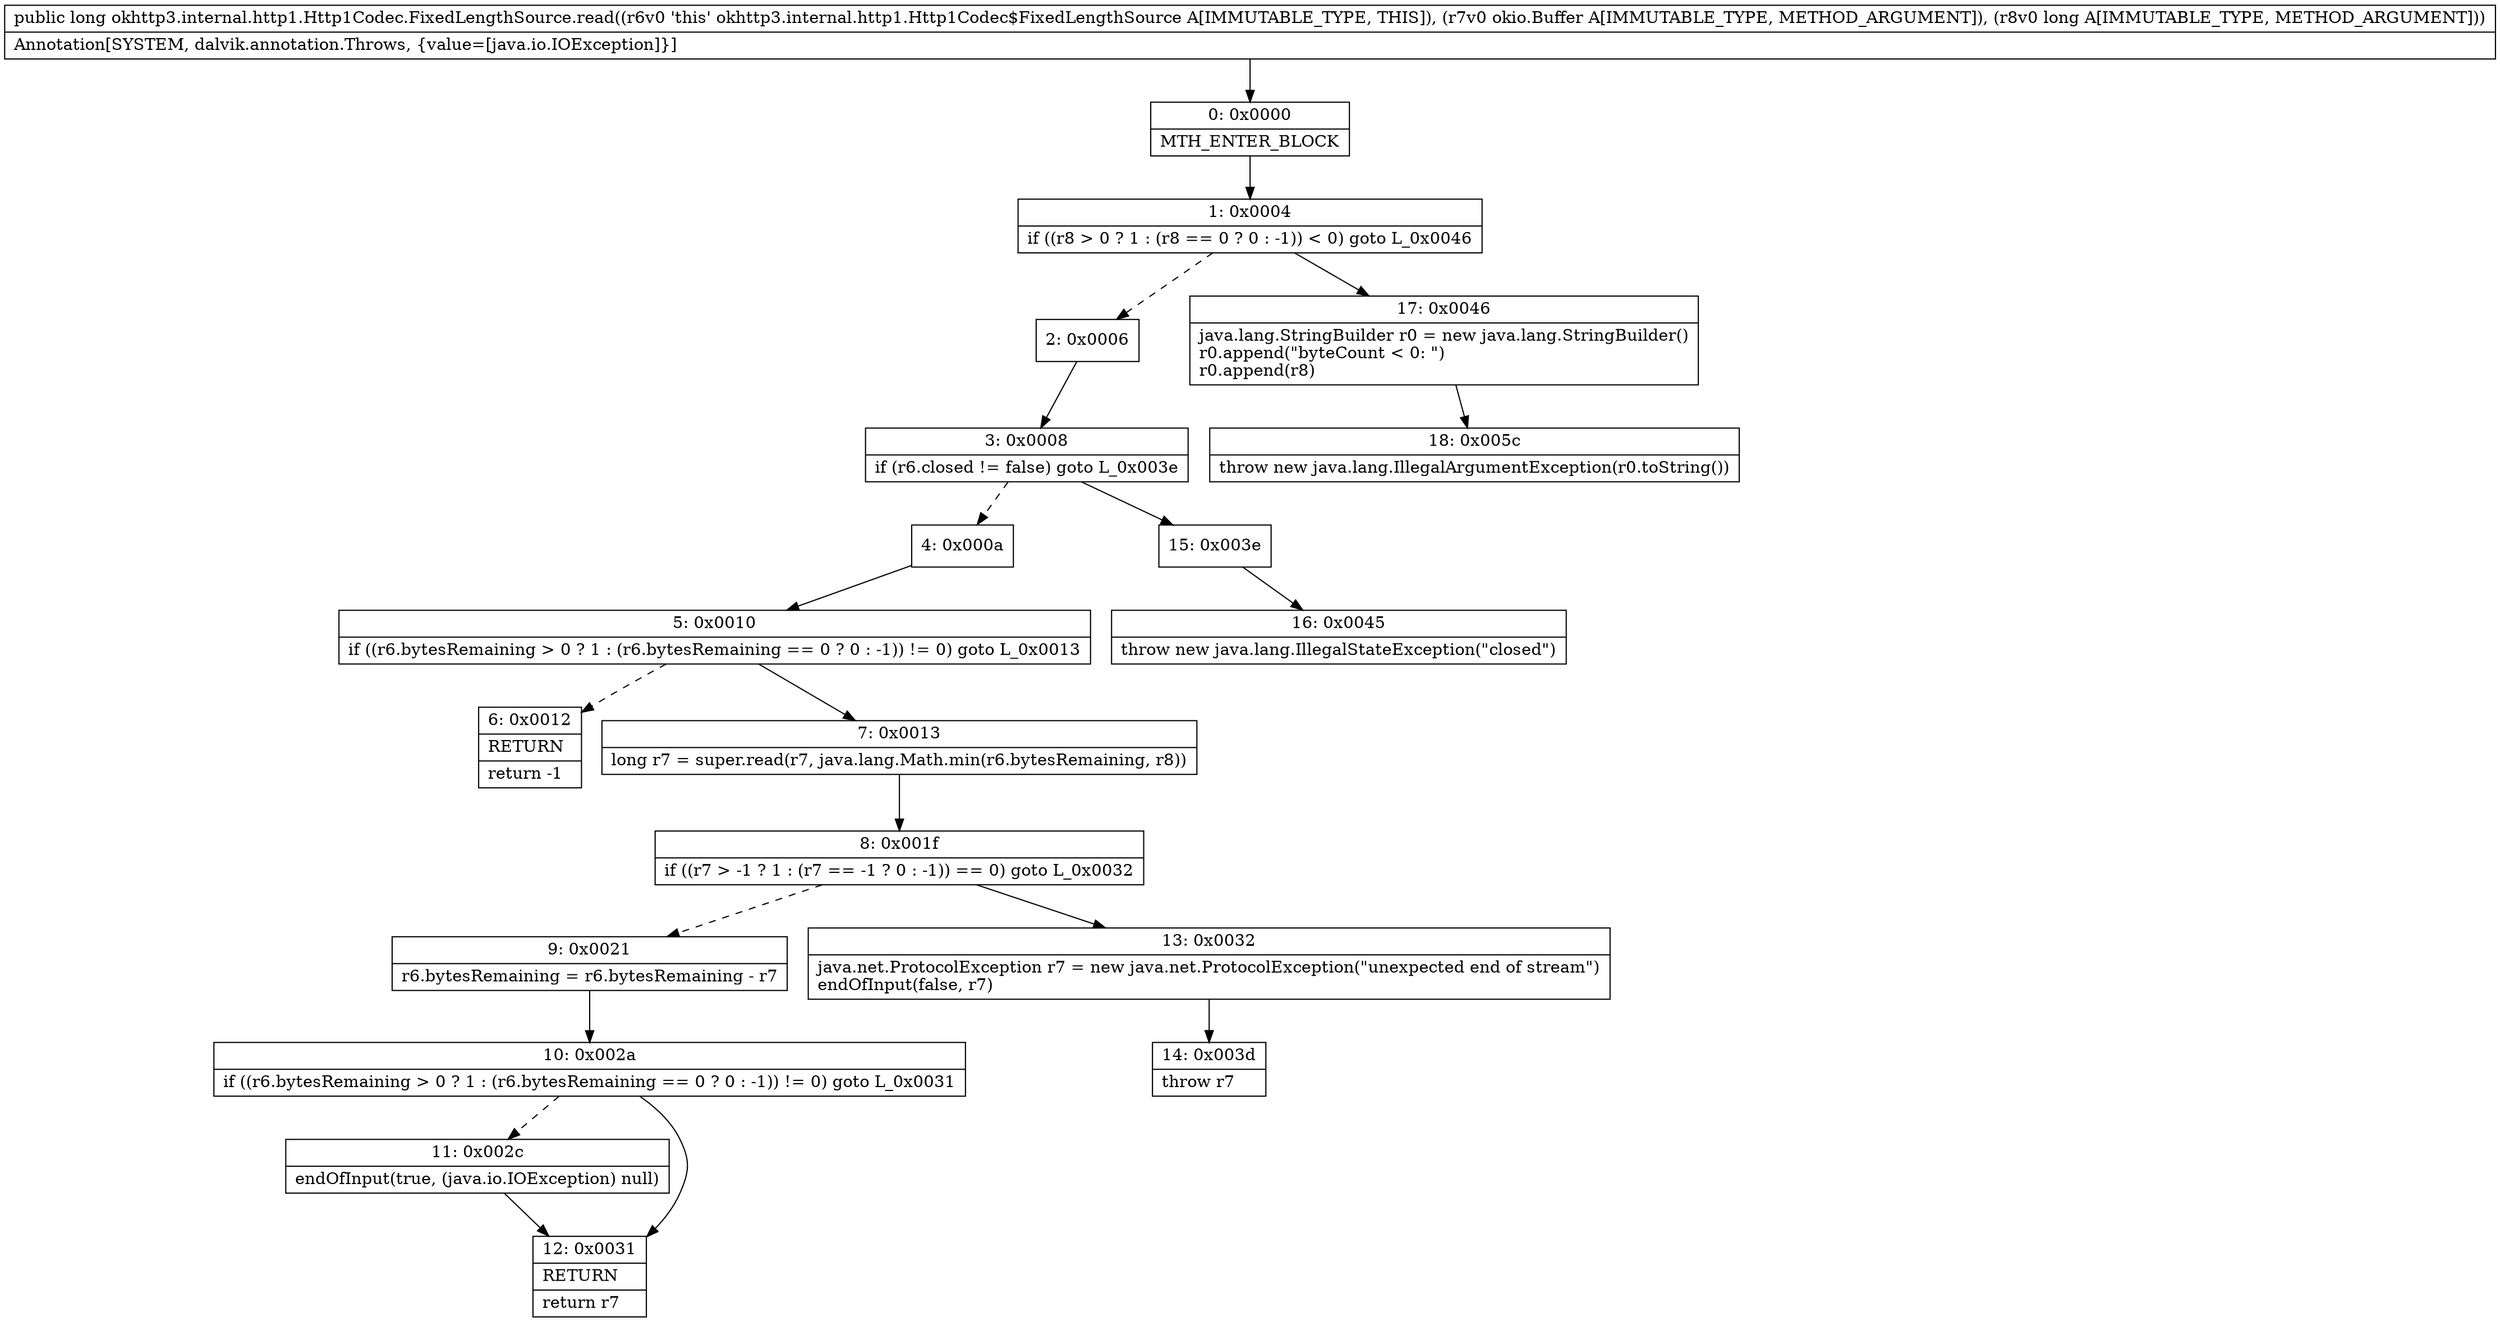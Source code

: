 digraph "CFG forokhttp3.internal.http1.Http1Codec.FixedLengthSource.read(Lokio\/Buffer;J)J" {
Node_0 [shape=record,label="{0\:\ 0x0000|MTH_ENTER_BLOCK\l}"];
Node_1 [shape=record,label="{1\:\ 0x0004|if ((r8 \> 0 ? 1 : (r8 == 0 ? 0 : \-1)) \< 0) goto L_0x0046\l}"];
Node_2 [shape=record,label="{2\:\ 0x0006}"];
Node_3 [shape=record,label="{3\:\ 0x0008|if (r6.closed != false) goto L_0x003e\l}"];
Node_4 [shape=record,label="{4\:\ 0x000a}"];
Node_5 [shape=record,label="{5\:\ 0x0010|if ((r6.bytesRemaining \> 0 ? 1 : (r6.bytesRemaining == 0 ? 0 : \-1)) != 0) goto L_0x0013\l}"];
Node_6 [shape=record,label="{6\:\ 0x0012|RETURN\l|return \-1\l}"];
Node_7 [shape=record,label="{7\:\ 0x0013|long r7 = super.read(r7, java.lang.Math.min(r6.bytesRemaining, r8))\l}"];
Node_8 [shape=record,label="{8\:\ 0x001f|if ((r7 \> \-1 ? 1 : (r7 == \-1 ? 0 : \-1)) == 0) goto L_0x0032\l}"];
Node_9 [shape=record,label="{9\:\ 0x0021|r6.bytesRemaining = r6.bytesRemaining \- r7\l}"];
Node_10 [shape=record,label="{10\:\ 0x002a|if ((r6.bytesRemaining \> 0 ? 1 : (r6.bytesRemaining == 0 ? 0 : \-1)) != 0) goto L_0x0031\l}"];
Node_11 [shape=record,label="{11\:\ 0x002c|endOfInput(true, (java.io.IOException) null)\l}"];
Node_12 [shape=record,label="{12\:\ 0x0031|RETURN\l|return r7\l}"];
Node_13 [shape=record,label="{13\:\ 0x0032|java.net.ProtocolException r7 = new java.net.ProtocolException(\"unexpected end of stream\")\lendOfInput(false, r7)\l}"];
Node_14 [shape=record,label="{14\:\ 0x003d|throw r7\l}"];
Node_15 [shape=record,label="{15\:\ 0x003e}"];
Node_16 [shape=record,label="{16\:\ 0x0045|throw new java.lang.IllegalStateException(\"closed\")\l}"];
Node_17 [shape=record,label="{17\:\ 0x0046|java.lang.StringBuilder r0 = new java.lang.StringBuilder()\lr0.append(\"byteCount \< 0: \")\lr0.append(r8)\l}"];
Node_18 [shape=record,label="{18\:\ 0x005c|throw new java.lang.IllegalArgumentException(r0.toString())\l}"];
MethodNode[shape=record,label="{public long okhttp3.internal.http1.Http1Codec.FixedLengthSource.read((r6v0 'this' okhttp3.internal.http1.Http1Codec$FixedLengthSource A[IMMUTABLE_TYPE, THIS]), (r7v0 okio.Buffer A[IMMUTABLE_TYPE, METHOD_ARGUMENT]), (r8v0 long A[IMMUTABLE_TYPE, METHOD_ARGUMENT]))  | Annotation[SYSTEM, dalvik.annotation.Throws, \{value=[java.io.IOException]\}]\l}"];
MethodNode -> Node_0;
Node_0 -> Node_1;
Node_1 -> Node_2[style=dashed];
Node_1 -> Node_17;
Node_2 -> Node_3;
Node_3 -> Node_4[style=dashed];
Node_3 -> Node_15;
Node_4 -> Node_5;
Node_5 -> Node_6[style=dashed];
Node_5 -> Node_7;
Node_7 -> Node_8;
Node_8 -> Node_9[style=dashed];
Node_8 -> Node_13;
Node_9 -> Node_10;
Node_10 -> Node_11[style=dashed];
Node_10 -> Node_12;
Node_11 -> Node_12;
Node_13 -> Node_14;
Node_15 -> Node_16;
Node_17 -> Node_18;
}

